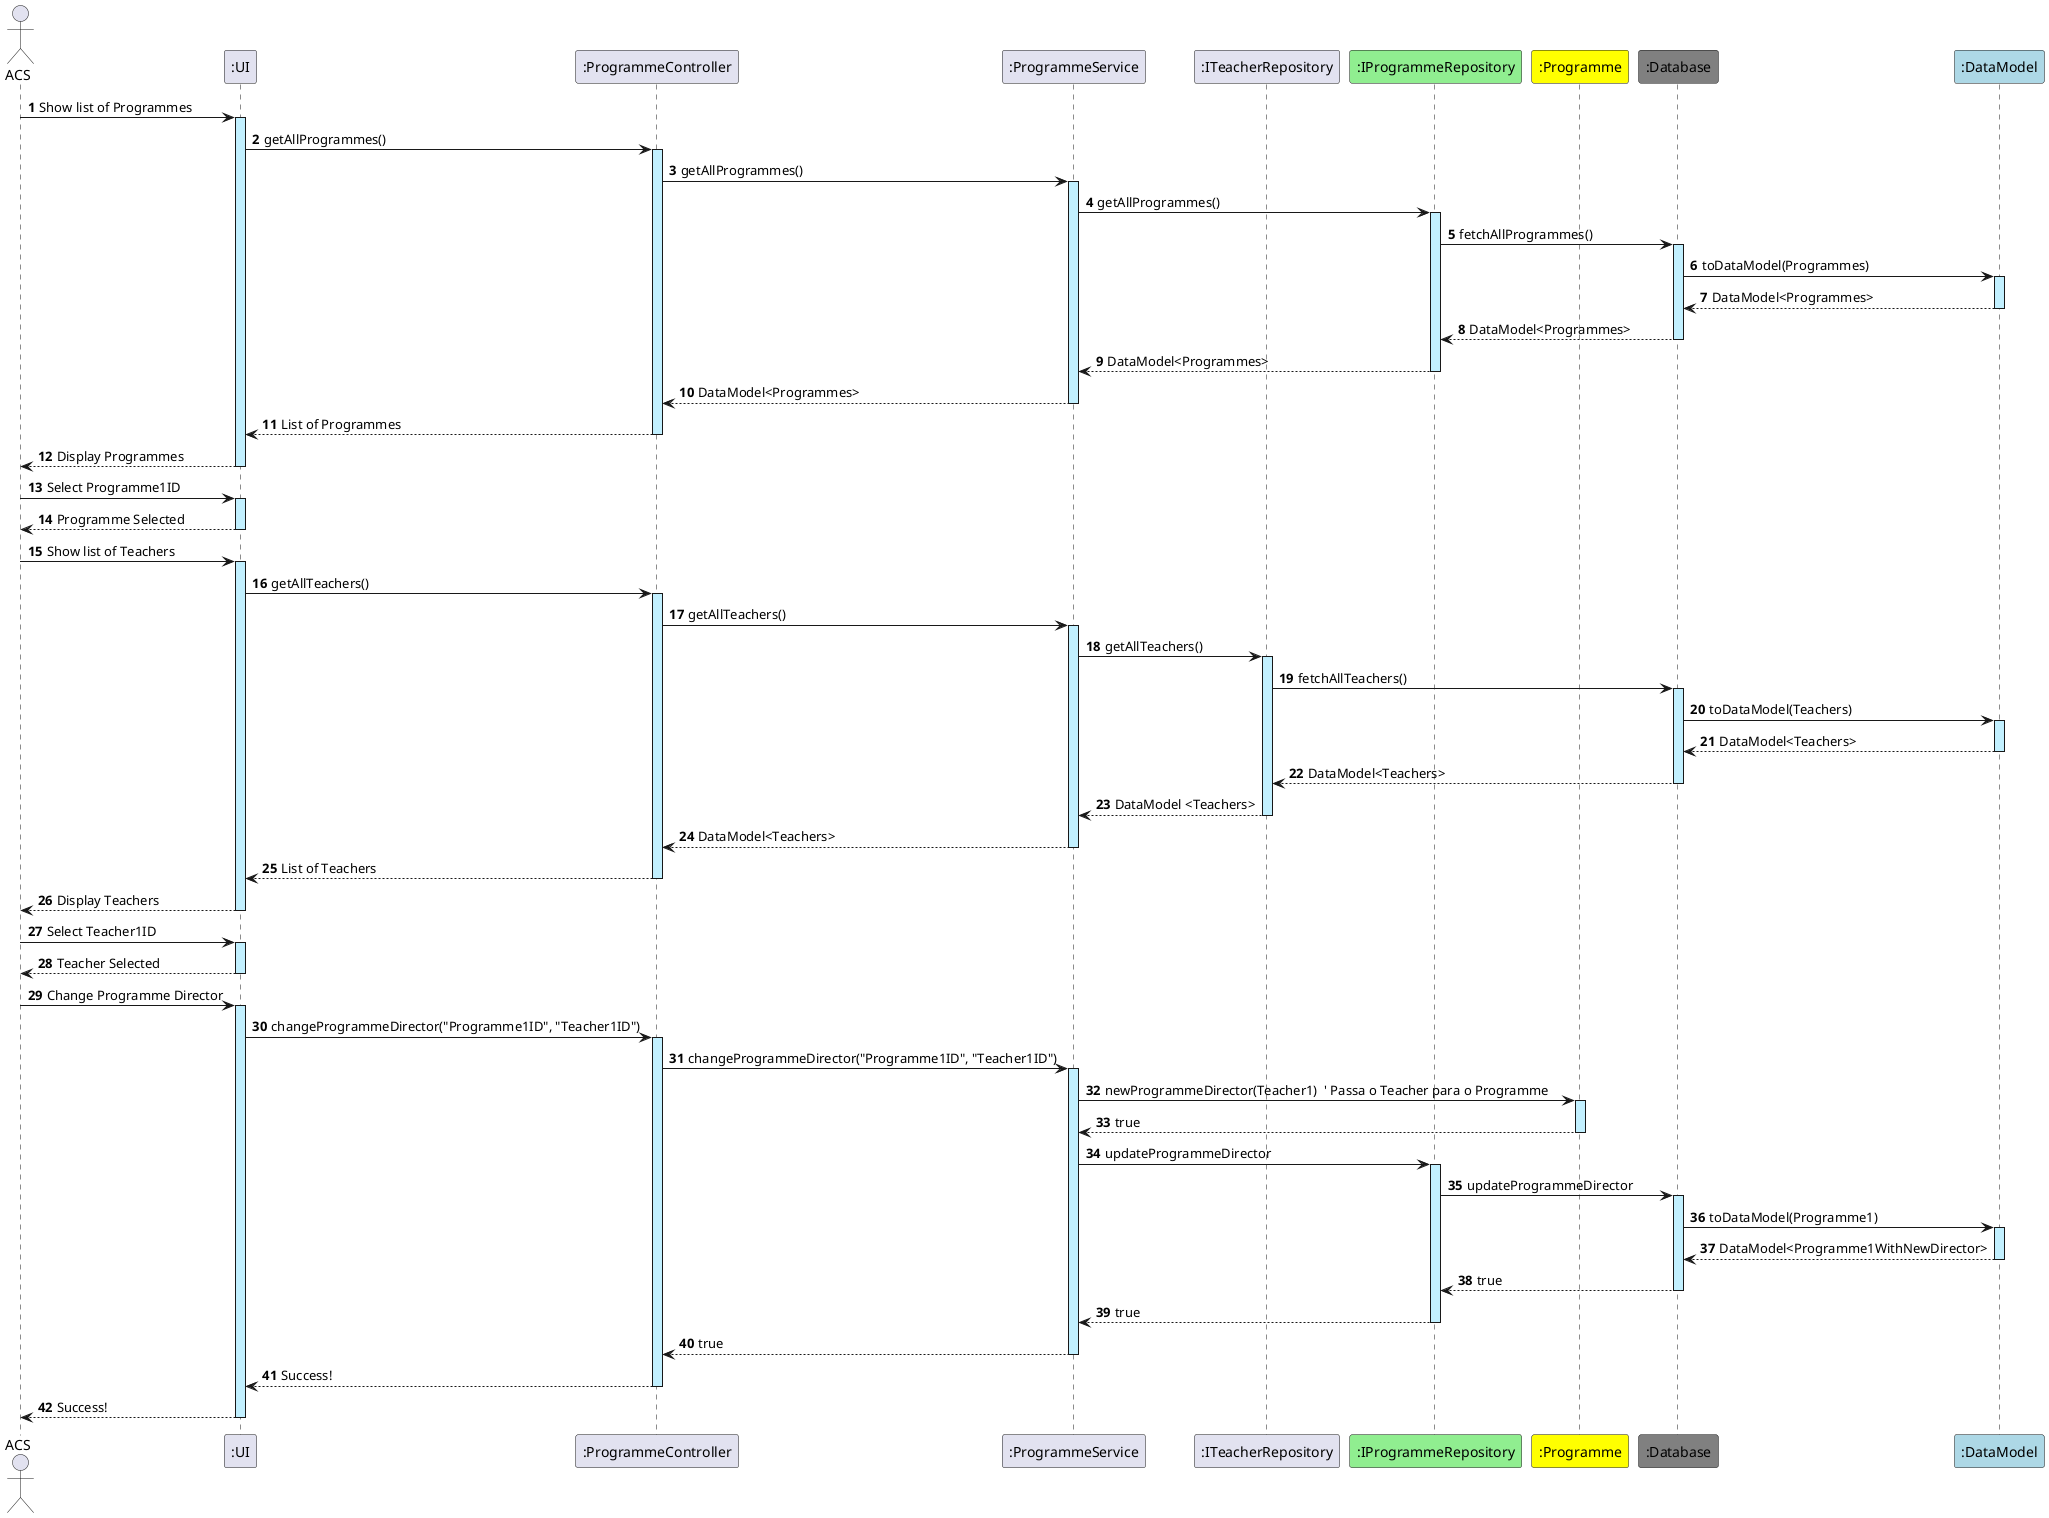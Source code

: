 @startuml
actor ACS
participant ":UI" as UI
participant ":ProgrammeController" as Controller
participant ":ProgrammeService" as Service
participant ":ITeacherRepository" as TR
participant ":IProgrammeRepository" as PR #lightgreen
participant ":Programme" as PG #yellow
participant ":Database" as DB #gray
participant ":DataModel" as DM #lightblue
autonumber

' Primeira interação: Solicitar lista de Programmes
ACS -> UI : Show list of Programmes
activate UI #application
UI -> Controller : getAllProgrammes()
activate Controller #application
Controller -> Service : getAllProgrammes()
activate Service #application
Service -> PR : getAllProgrammes()
activate PR #application
PR -> DB : fetchAllProgrammes()
activate DB #application
DB -> DM : toDataModel(Programmes)
activate DM #application
DM --> DB : DataModel<Programmes>
deactivate DM
DB --> PR : DataModel<Programmes>
deactivate DB
PR --> Service : DataModel<Programmes>
deactivate PR
Service --> Controller : DataModel<Programmes>
deactivate Service
Controller --> UI : List of Programmes
deactivate Controller
UI --> ACS : Display Programmes
deactivate UI

' ACS escolhe um Programme
ACS -> UI : Select Programme1ID
activate UI #application
UI --> ACS : Programme Selected
deactivate UI

' Segunda interação: Solicitar lista de Teachers
ACS -> UI : Show list of Teachers
activate UI #application
UI -> Controller : getAllTeachers()
activate Controller #application
Controller -> Service : getAllTeachers()
activate Service #application
Service -> TR : getAllTeachers()
activate TR #application
TR -> DB : fetchAllTeachers()
activate DB #application
DB -> DM : toDataModel(Teachers)
activate DM #application
DM --> DB : DataModel<Teachers>
deactivate DM
DB --> TR : DataModel<Teachers>
deactivate DB
TR --> Service: DataModel <Teachers>
deactivate TR
Service --> Controller : DataModel<Teachers>
deactivate Service
Controller --> UI : List of Teachers
deactivate Controller
UI --> ACS : Display Teachers
deactivate UI

' ACS escolhe um Teacher
ACS -> UI : Select Teacher1ID
activate UI #application
UI --> ACS : Teacher Selected
deactivate UI

' Terceira interação: Mudar o director do programa
ACS -> UI : Change Programme Director
activate UI #application
UI -> Controller : changeProgrammeDirector("Programme1ID", "Teacher1ID")
activate Controller #application

Controller -> Service : changeProgrammeDirector("Programme1ID", "Teacher1ID")
activate Service #application



Service -> PG : newProgrammeDirector(Teacher1)  ' Passa o Teacher para o Programme
activate PG #application
PG --> Service : true
deactivate PG


Service -> PR : updateProgrammeDirector
activate PR #application
PR -> DB : updateProgrammeDirector
activate DB #application
DB -> DM : toDataModel(Programme1)
activate DM #application
DM --> DB : DataModel<Programme1WithNewDirector>
deactivate DM
DB --> PR : true
deactivate DB
PR --> Service : true
deactivate PR


Service --> Controller : true
deactivate Service

Controller --> UI : Success!
deactivate Controller
UI --> ACS : Success!
deactivate UI

@enduml
